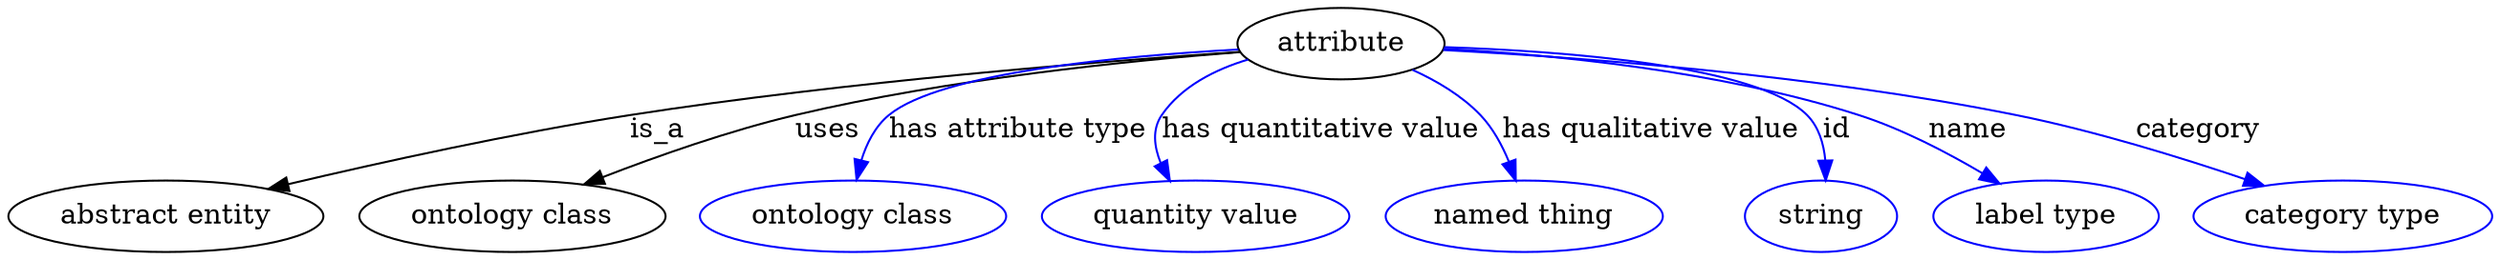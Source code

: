 digraph {
	graph [bb="0,0,1009.9,123"];
	node [label="\N"];
	attribute	[height=0.5,
		label=attribute,
		pos="545.44,105",
		width=1.1193];
	"abstract entity"	[height=0.5,
		pos="60.445,18",
		width=1.679];
	attribute -> "abstract entity"	[label=is_a,
		lp="273.44,61.5",
		pos="e,102.68,31.022 506.31,100.65 451.49,95.625 348.85,84.978 262.44,69 210.92,59.472 152.94,44.691 112.35,33.667"];
	"ontology class"	[height=0.5,
		pos="200.44,18",
		width=1.7151];
	attribute -> "ontology class"	[label=uses,
		lp="344.44,61.5",
		pos="e,232.94,33.391 506.47,99.958 463.38,94.946 392.16,85.044 332.44,69 301.6,60.712 267.94,47.901 242.33,37.322"];
	"has attribute type"	[color=blue,
		height=0.5,
		label="ontology class",
		pos="341.44,18",
		width=1.7151];
	attribute -> "has attribute type"	[color=blue,
		label="has attribute type",
		lp="421.44,61.5",
		pos="e,348.44,35.951 505.12,104.26 468.18,102.64 413.48,95.398 374.44,69 365.62,63.032 358.58,53.836 353.3,44.95",
		style=solid];
	"has quantitative value"	[color=blue,
		height=0.5,
		label="quantity value",
		pos="482.44,18",
		width=1.6971];
	attribute -> "has quantitative value"	[color=blue,
		label="has quantitative value",
		lp="534.94,61.5",
		pos="e,474.83,35.901 511.14,95.382 497.59,90.113 483.37,81.829 475.44,69 471.17,62.08 470.91,53.605 472.32,45.613",
		style=solid];
	"has qualitative value"	[color=blue,
		height=0.5,
		label="named thing",
		pos="616.44,18",
		width=1.5346];
	attribute -> "has qualitative value"	[color=blue,
		label="has qualitative value",
		lp="659.44,61.5",
		pos="e,611.52,35.991 569.5,90.559 578.21,84.795 587.59,77.437 594.44,69 600.06,62.094 604.51,53.532 607.9,45.456",
		style=solid];
	id	[color=blue,
		height=0.5,
		label=string,
		pos="735.44,18",
		width=0.84854];
	attribute -> id	[color=blue,
		label=id,
		lp="734.94,61.5",
		pos="e,734.28,36.212 584.95,100.68 630.01,96.11 699.98,86.411 719.44,69 726.01,63.125 729.9,54.555 732.2,46.165",
		style=solid];
	name	[color=blue,
		height=0.5,
		label="label type",
		pos="829.44,18",
		width=1.2638];
	attribute -> name	[color=blue,
		label=name,
		lp="791.94,61.5",
		pos="e,808.5,34.209 585.04,101.22 626,97.386 691.28,88.581 744.44,69 763.92,61.827 784.01,50.238 799.76,40.022",
		style=solid];
	category	[color=blue,
		height=0.5,
		label="category type",
		pos="951.44,18",
		width=1.6249];
	attribute -> category	[color=blue,
		label=category,
		lp="882.94,61.5",
		pos="e,918.67,32.944 585.13,101.42 637.55,97.409 732.44,88.078 811.44,69 845.11,60.872 881.94,47.528 909.38,36.669",
		style=solid];
}
